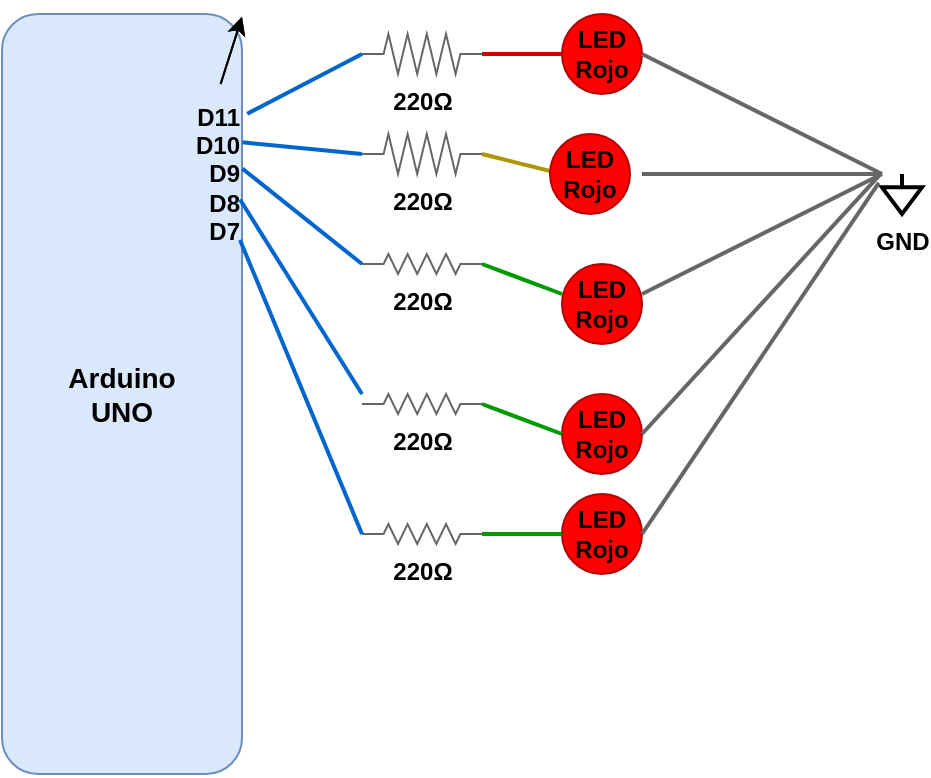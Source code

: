 <mxfile>
    <diagram id="simple_traffic_light" name="Simple Traffic Light">
        <mxGraphModel dx="774" dy="688" grid="1" gridSize="10" guides="1" tooltips="1" connect="1" arrows="1" fold="1" page="1" pageScale="1" pageWidth="827" pageHeight="1169" background="#FFFFFF" math="0" shadow="0">
            <root>
                <mxCell id="0"/>
                <mxCell id="1" parent="0"/>
                <mxCell id="arduino" value="Arduino&#10;UNO" style="rounded=1;whiteSpace=wrap;html=1;fillColor=#dae8fc;strokeColor=#6c8ebf;fontSize=14;fontStyle=1;fontColor=#000000" parent="1" vertex="1">
                    <mxGeometry x="120" y="200" width="120" height="380" as="geometry"/>
                </mxCell>
                <mxCell id="red_led" value="LED Rojo" style="ellipse;whiteSpace=wrap;html=1;aspect=fixed;fillColor=#FF0000;strokeColor=#B20000;fontColor=#000000;fontSize=12;fontStyle=1" parent="1" vertex="1">
                    <mxGeometry x="400" y="200" width="40" height="40" as="geometry"/>
                </mxCell>
                <mxCell id="r1" value="220Ω" style="pointerEvents=1;verticalLabelPosition=bottom;shadow=0;dashed=0;align=center;html=1;verticalAlign=top;shape=mxgraph.electrical.resistors.resistor_2;fillColor=#f5f5f5;strokeColor=#666666;fontSize=12;fontStyle=1;fontColor=#000000" parent="1" vertex="1">
                    <mxGeometry x="300" y="210" width="60" height="20" as="geometry"/>
                </mxCell>
                <mxCell id="r2" value="220Ω" style="pointerEvents=1;verticalLabelPosition=bottom;shadow=0;dashed=0;align=center;html=1;verticalAlign=top;shape=mxgraph.electrical.resistors.resistor_2;fillColor=#f5f5f5;strokeColor=#666666;fontSize=12;fontStyle=1;fontColor=#000000" parent="1" vertex="1">
                    <mxGeometry x="300" y="260" width="60" height="20" as="geometry"/>
                </mxCell>
                <mxCell id="r3" value="220Ω" style="pointerEvents=1;verticalLabelPosition=bottom;shadow=0;dashed=0;align=center;html=1;verticalAlign=top;shape=mxgraph.electrical.resistors.resistor_2;fillColor=#f5f5f5;strokeColor=#666666;fontSize=12;fontStyle=1;fontColor=#000000" parent="1" vertex="1">
                    <mxGeometry x="300" y="320" width="60" height="10" as="geometry"/>
                </mxCell>
                <mxCell id="yu3kA8gKFEDoz_xNnf48-1" style="edgeStyle=none;html=1;" parent="1" source="pin_labels" target="arduino" edge="1">
                    <mxGeometry relative="1" as="geometry"/>
                </mxCell>
                <mxCell id="yu3kA8gKFEDoz_xNnf48-2" style="edgeStyle=none;html=1;" parent="1" source="pin_labels" target="arduino" edge="1">
                    <mxGeometry relative="1" as="geometry"/>
                </mxCell>
                <mxCell id="pin_labels" value="D11&lt;br&gt;D10&lt;br&gt;D9&lt;br&gt;D8&lt;br&gt;D7" style="text;html=1;align=right;verticalAlign=middle;resizable=0;points=[];autosize=1;fontSize=12;fontStyle=1;fontColor=#000000" parent="1" vertex="1">
                    <mxGeometry x="190" y="235" width="50" height="90" as="geometry"/>
                </mxCell>
                <mxCell id="c1" value="" style="endArrow=none;html=1;rounded=0;entryX=0;entryY=0.5;entryDx=0;entryDy=0;strokeWidth=2;strokeColor=#0066CC;exitX=1.052;exitY=0.165;exitDx=0;exitDy=0;exitPerimeter=0;" parent="1" source="pin_labels" target="r1" edge="1">
                    <mxGeometry width="50" height="50" relative="1" as="geometry"/>
                </mxCell>
                <mxCell id="c2" value="" style="endArrow=none;html=1;rounded=0;exitX=1.004;exitY=0.324;exitDx=0;exitDy=0;entryX=0;entryY=0.5;entryDx=0;entryDy=0;strokeWidth=2;strokeColor=#0066CC;exitPerimeter=0;" parent="1" source="pin_labels" target="r2" edge="1">
                    <mxGeometry width="50" height="50" relative="1" as="geometry"/>
                </mxCell>
                <mxCell id="c3" value="" style="endArrow=none;html=1;rounded=0;exitX=1.004;exitY=0.47;exitDx=0;exitDy=0;entryX=0;entryY=0.5;entryDx=0;entryDy=0;strokeWidth=2;strokeColor=#0066CC;exitPerimeter=0;" parent="1" source="pin_labels" target="r3" edge="1">
                    <mxGeometry width="50" height="50" relative="1" as="geometry"/>
                </mxCell>
                <mxCell id="c4" value="" style="endArrow=none;html=1;rounded=0;exitX=1;exitY=0.5;exitDx=0;exitDy=0;entryX=0;entryY=0.5;entryDx=0;entryDy=0;strokeWidth=2;strokeColor=#CC0000" parent="1" source="r1" target="red_led" edge="1">
                    <mxGeometry width="50" height="50" relative="1" as="geometry"/>
                </mxCell>
                <mxCell id="c5" value="" style="endArrow=none;html=1;rounded=0;exitX=1;exitY=0.5;exitDx=0;exitDy=0;entryX=0;entryY=0.5;entryDx=0;entryDy=0;strokeWidth=2;strokeColor=#B09500" parent="1" source="r2" edge="1">
                    <mxGeometry width="50" height="50" relative="1" as="geometry">
                        <mxPoint x="400.0" y="280" as="targetPoint"/>
                    </mxGeometry>
                </mxCell>
                <mxCell id="c6" value="" style="endArrow=none;html=1;rounded=0;exitX=1;exitY=0.5;exitDx=0;exitDy=0;entryX=0;entryY=0.5;entryDx=0;entryDy=0;strokeWidth=2;strokeColor=#009900" parent="1" source="r3" edge="1">
                    <mxGeometry width="50" height="50" relative="1" as="geometry">
                        <mxPoint x="400.0" y="340" as="targetPoint"/>
                    </mxGeometry>
                </mxCell>
                <mxCell id="gnd" value="GND" style="pointerEvents=1;verticalLabelPosition=bottom;shadow=0;dashed=0;align=center;html=1;verticalAlign=top;shape=mxgraph.electrical.signal_sources.signal_ground;strokeWidth=2;fontSize=12;fontStyle=1;fontColor=#000000" parent="1" vertex="1">
                    <mxGeometry x="560" y="280" width="20" height="20" as="geometry"/>
                </mxCell>
                <mxCell id="gnd_c1" value="" style="endArrow=none;html=1;rounded=0;exitX=1;exitY=0.5;exitDx=0;exitDy=0;entryX=0;entryY=0;entryDx=0;entryDy=0;strokeWidth=2;strokeColor=#666666" parent="1" source="red_led" target="gnd" edge="1">
                    <mxGeometry width="50" height="50" relative="1" as="geometry"/>
                </mxCell>
                <mxCell id="gnd_c2" value="" style="endArrow=none;html=1;rounded=0;exitX=1;exitY=0.5;exitDx=0;exitDy=0;entryX=0;entryY=0;entryDx=0;entryDy=0;strokeWidth=2;strokeColor=#666666" parent="1" target="gnd" edge="1">
                    <mxGeometry width="50" height="50" relative="1" as="geometry">
                        <mxPoint x="440.0" y="280" as="sourcePoint"/>
                    </mxGeometry>
                </mxCell>
                <mxCell id="gnd_c3" value="" style="endArrow=none;html=1;rounded=0;exitX=1;exitY=0.5;exitDx=0;exitDy=0;entryX=0;entryY=0;entryDx=0;entryDy=0;strokeWidth=2;strokeColor=#666666" parent="1" target="gnd" edge="1">
                    <mxGeometry width="50" height="50" relative="1" as="geometry">
                        <mxPoint x="440.0" y="340" as="sourcePoint"/>
                    </mxGeometry>
                </mxCell>
                <mxCell id="2" value="LED Rojo" style="ellipse;whiteSpace=wrap;html=1;aspect=fixed;fillColor=#FF0000;strokeColor=#B20000;fontColor=#000000;fontSize=12;fontStyle=1" vertex="1" parent="1">
                    <mxGeometry x="400" y="390" width="40" height="40" as="geometry"/>
                </mxCell>
                <mxCell id="3" value="LED Rojo" style="ellipse;whiteSpace=wrap;html=1;aspect=fixed;fillColor=#FF0000;strokeColor=#B20000;fontColor=#000000;fontSize=12;fontStyle=1" vertex="1" parent="1">
                    <mxGeometry x="394" y="260" width="40" height="40" as="geometry"/>
                </mxCell>
                <mxCell id="4" value="LED Rojo" style="ellipse;whiteSpace=wrap;html=1;aspect=fixed;fillColor=#FF0000;strokeColor=#B20000;fontColor=#000000;fontSize=12;fontStyle=1" vertex="1" parent="1">
                    <mxGeometry x="400" y="325" width="40" height="40" as="geometry"/>
                </mxCell>
                <mxCell id="5" value="LED Rojo" style="ellipse;whiteSpace=wrap;html=1;aspect=fixed;fillColor=#FF0000;strokeColor=#B20000;fontColor=#000000;fontSize=12;fontStyle=1" vertex="1" parent="1">
                    <mxGeometry x="400" y="440" width="40" height="40" as="geometry"/>
                </mxCell>
                <mxCell id="6" value="220Ω" style="pointerEvents=1;verticalLabelPosition=bottom;shadow=0;dashed=0;align=center;html=1;verticalAlign=top;shape=mxgraph.electrical.resistors.resistor_2;fillColor=#f5f5f5;strokeColor=#666666;fontSize=12;fontStyle=1;fontColor=#000000" vertex="1" parent="1">
                    <mxGeometry x="300" y="390" width="60" height="10" as="geometry"/>
                </mxCell>
                <mxCell id="7" value="220Ω" style="pointerEvents=1;verticalLabelPosition=bottom;shadow=0;dashed=0;align=center;html=1;verticalAlign=top;shape=mxgraph.electrical.resistors.resistor_2;fillColor=#f5f5f5;strokeColor=#666666;fontSize=12;fontStyle=1;fontColor=#000000" vertex="1" parent="1">
                    <mxGeometry x="300" y="455" width="60" height="10" as="geometry"/>
                </mxCell>
                <mxCell id="8" value="" style="endArrow=none;html=1;rounded=0;exitX=1;exitY=0.5;exitDx=0;exitDy=0;entryX=0;entryY=0.5;entryDx=0;entryDy=0;strokeWidth=2;strokeColor=#009900;exitPerimeter=0;" edge="1" parent="1" source="6" target="2">
                    <mxGeometry width="50" height="50" relative="1" as="geometry">
                        <mxPoint x="370" y="335" as="sourcePoint"/>
                        <mxPoint x="410.0" y="350" as="targetPoint"/>
                    </mxGeometry>
                </mxCell>
                <mxCell id="9" value="" style="endArrow=none;html=1;rounded=0;exitX=1;exitY=0.5;exitDx=0;exitDy=0;entryX=0;entryY=0.5;entryDx=0;entryDy=0;strokeWidth=2;strokeColor=#009900;exitPerimeter=0;" edge="1" parent="1" source="7" target="5">
                    <mxGeometry width="50" height="50" relative="1" as="geometry">
                        <mxPoint x="370" y="405" as="sourcePoint"/>
                        <mxPoint x="410.0" y="420" as="targetPoint"/>
                    </mxGeometry>
                </mxCell>
                <mxCell id="10" value="" style="endArrow=none;html=1;rounded=0;exitX=1;exitY=0.5;exitDx=0;exitDy=0;entryX=-0.021;entryY=-0.016;entryDx=0;entryDy=0;strokeWidth=2;strokeColor=#666666;entryPerimeter=0;" edge="1" parent="1" source="2" target="gnd">
                    <mxGeometry width="50" height="50" relative="1" as="geometry">
                        <mxPoint x="450.0" y="350" as="sourcePoint"/>
                        <mxPoint x="570" y="290" as="targetPoint"/>
                    </mxGeometry>
                </mxCell>
                <mxCell id="11" value="" style="endArrow=none;html=1;rounded=0;exitX=1;exitY=0.5;exitDx=0;exitDy=0;strokeWidth=2;strokeColor=#666666;entryX=-0.081;entryY=0.222;entryDx=0;entryDy=0;entryPerimeter=0;" edge="1" parent="1" source="5" target="gnd">
                    <mxGeometry width="50" height="50" relative="1" as="geometry">
                        <mxPoint x="460.0" y="360" as="sourcePoint"/>
                        <mxPoint x="560" y="270" as="targetPoint"/>
                    </mxGeometry>
                </mxCell>
                <mxCell id="12" value="" style="endArrow=none;html=1;rounded=0;exitX=0.98;exitY=0.642;exitDx=0;exitDy=0;entryX=0;entryY=0;entryDx=0;entryDy=0;strokeWidth=2;strokeColor=#0066CC;exitPerimeter=0;entryPerimeter=0;" edge="1" parent="1" source="pin_labels" target="6">
                    <mxGeometry width="50" height="50" relative="1" as="geometry">
                        <mxPoint x="240.0" y="352.3" as="sourcePoint"/>
                        <mxPoint x="299.8" y="400" as="targetPoint"/>
                    </mxGeometry>
                </mxCell>
                <mxCell id="13" value="" style="endArrow=none;html=1;rounded=0;exitX=0.98;exitY=0.867;exitDx=0;exitDy=0;entryX=0;entryY=0.5;entryDx=0;entryDy=0;strokeWidth=2;strokeColor=#0066CC;exitPerimeter=0;entryPerimeter=0;" edge="1" parent="1" source="pin_labels" target="7">
                    <mxGeometry width="50" height="50" relative="1" as="geometry">
                        <mxPoint x="260.2" y="297.3" as="sourcePoint"/>
                        <mxPoint x="320" y="345" as="targetPoint"/>
                    </mxGeometry>
                </mxCell>
            </root>
        </mxGraphModel>
    </diagram>
</mxfile>
